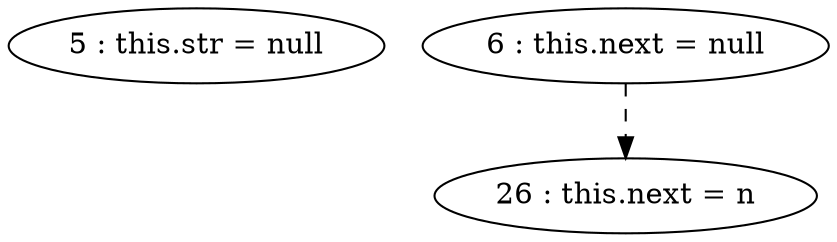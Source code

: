digraph G {
"5 : this.str = null"
"6 : this.next = null"
"6 : this.next = null" -> "26 : this.next = n" [style=dashed]
"26 : this.next = n"
}